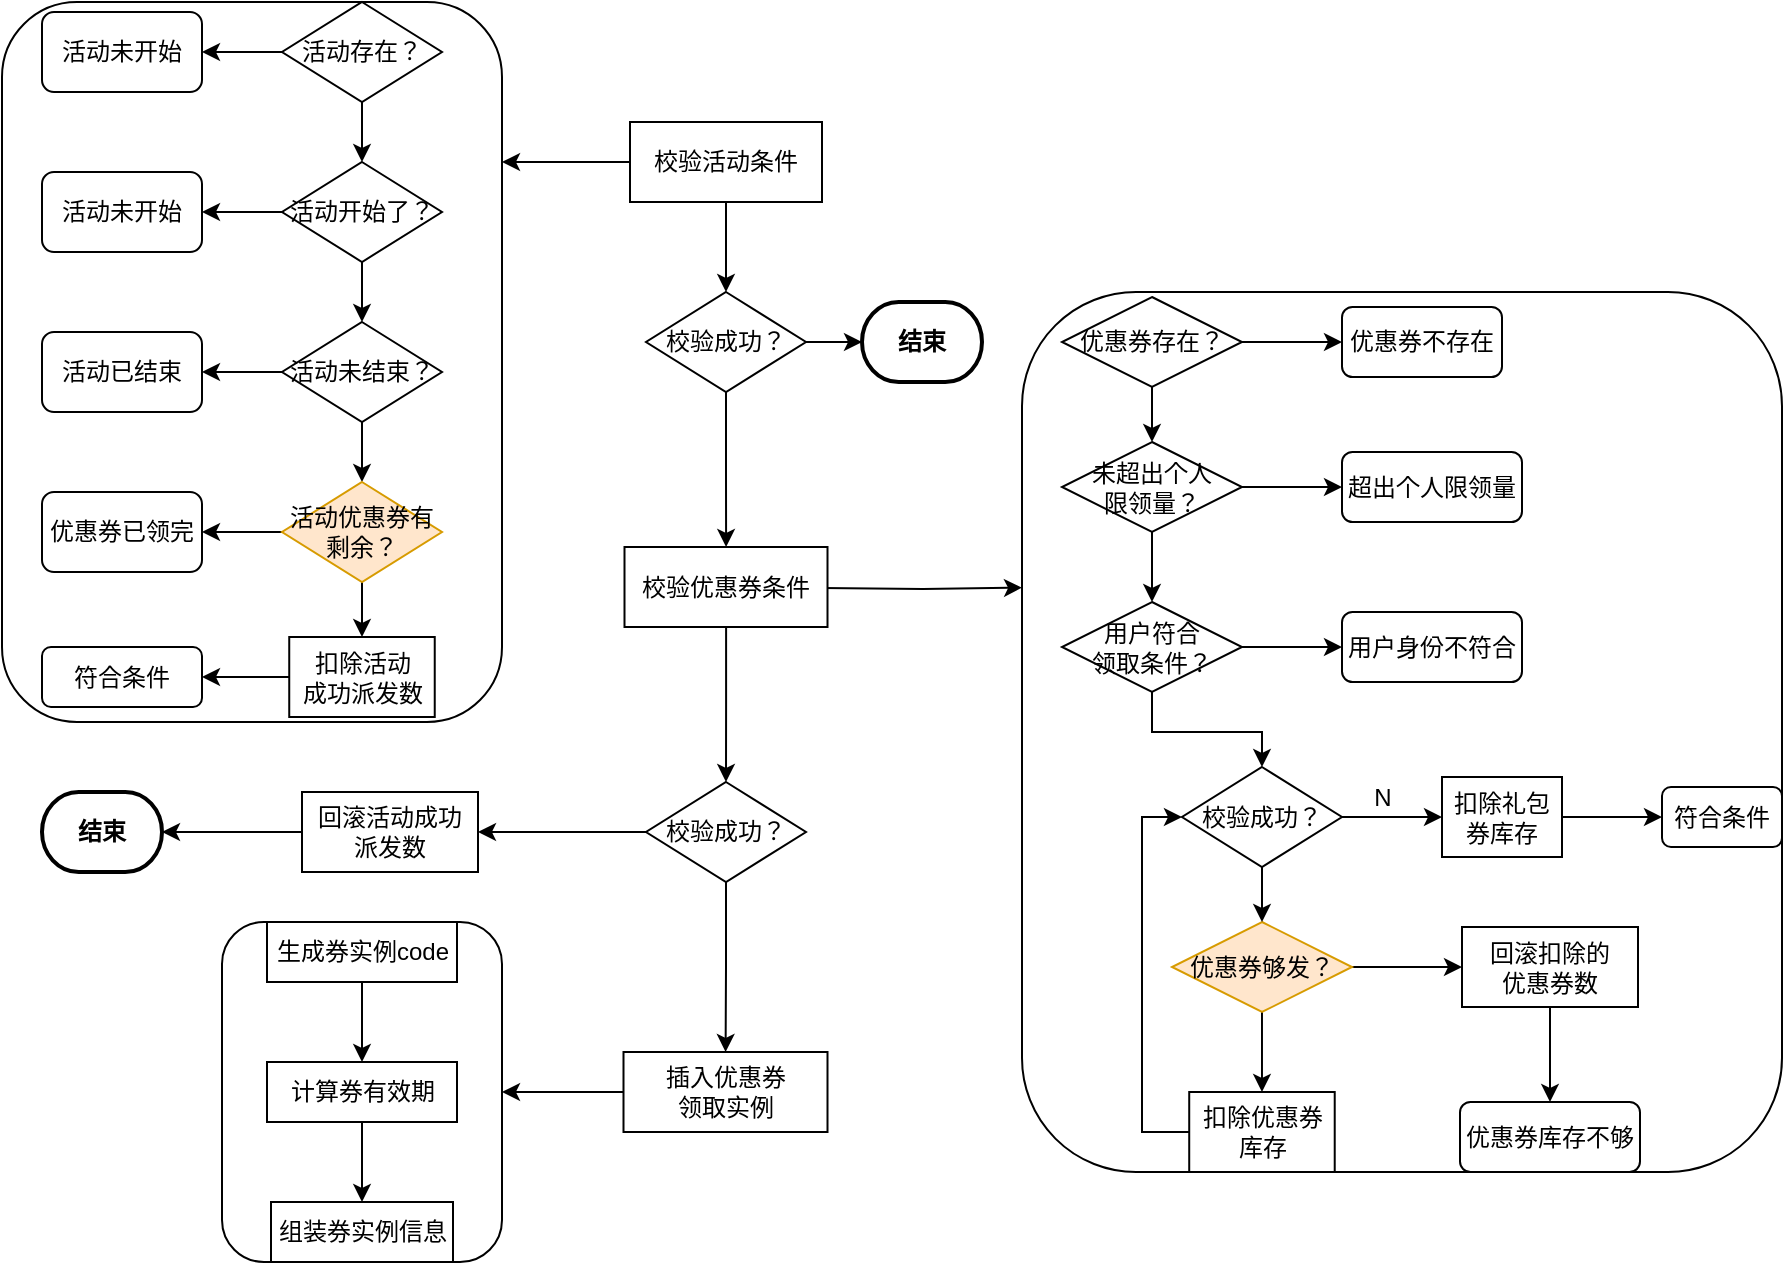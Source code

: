 <mxfile version="15.5.4" type="github">
  <diagram id="ow7R31BGY_y6WTWSQolS" name="Page-1">
    <mxGraphModel dx="866" dy="751" grid="1" gridSize="10" guides="1" tooltips="1" connect="1" arrows="1" fold="1" page="1" pageScale="1" pageWidth="827" pageHeight="1169" math="0" shadow="0">
      <root>
        <mxCell id="0" />
        <mxCell id="1" parent="0" />
        <mxCell id="NfaPqUMYmKzMsSEkXOtY-41" style="edgeStyle=orthogonalEdgeStyle;rounded=0;orthogonalLoop=1;jettySize=auto;html=1;" parent="1" source="NfaPqUMYmKzMsSEkXOtY-4" edge="1">
          <mxGeometry relative="1" as="geometry">
            <mxPoint x="250" y="80" as="targetPoint" />
          </mxGeometry>
        </mxCell>
        <mxCell id="NfaPqUMYmKzMsSEkXOtY-90" style="edgeStyle=orthogonalEdgeStyle;rounded=0;orthogonalLoop=1;jettySize=auto;html=1;entryX=0.5;entryY=0;entryDx=0;entryDy=0;" parent="1" source="NfaPqUMYmKzMsSEkXOtY-4" target="NfaPqUMYmKzMsSEkXOtY-89" edge="1">
          <mxGeometry relative="1" as="geometry" />
        </mxCell>
        <mxCell id="NfaPqUMYmKzMsSEkXOtY-4" value="校验活动条件" style="rounded=0;whiteSpace=wrap;html=1;" parent="1" vertex="1">
          <mxGeometry x="314" y="60" width="96" height="40" as="geometry" />
        </mxCell>
        <mxCell id="NfaPqUMYmKzMsSEkXOtY-5" value="" style="rounded=1;whiteSpace=wrap;html=1;" parent="1" vertex="1">
          <mxGeometry width="250" height="360" as="geometry" />
        </mxCell>
        <mxCell id="NfaPqUMYmKzMsSEkXOtY-13" style="edgeStyle=orthogonalEdgeStyle;rounded=0;orthogonalLoop=1;jettySize=auto;html=1;entryX=0.5;entryY=0;entryDx=0;entryDy=0;" parent="1" source="NfaPqUMYmKzMsSEkXOtY-7" target="NfaPqUMYmKzMsSEkXOtY-8" edge="1">
          <mxGeometry relative="1" as="geometry" />
        </mxCell>
        <mxCell id="NfaPqUMYmKzMsSEkXOtY-23" style="edgeStyle=orthogonalEdgeStyle;rounded=0;orthogonalLoop=1;jettySize=auto;html=1;" parent="1" source="NfaPqUMYmKzMsSEkXOtY-7" target="NfaPqUMYmKzMsSEkXOtY-17" edge="1">
          <mxGeometry relative="1" as="geometry" />
        </mxCell>
        <mxCell id="NfaPqUMYmKzMsSEkXOtY-7" value="活动开始了？" style="rhombus;whiteSpace=wrap;html=1;" parent="1" vertex="1">
          <mxGeometry x="140" y="80" width="80" height="50" as="geometry" />
        </mxCell>
        <mxCell id="NfaPqUMYmKzMsSEkXOtY-14" style="edgeStyle=orthogonalEdgeStyle;rounded=0;orthogonalLoop=1;jettySize=auto;html=1;exitX=0.5;exitY=1;exitDx=0;exitDy=0;entryX=0.5;entryY=0;entryDx=0;entryDy=0;" parent="1" source="NfaPqUMYmKzMsSEkXOtY-8" target="NfaPqUMYmKzMsSEkXOtY-9" edge="1">
          <mxGeometry relative="1" as="geometry" />
        </mxCell>
        <mxCell id="NfaPqUMYmKzMsSEkXOtY-24" style="edgeStyle=orthogonalEdgeStyle;rounded=0;orthogonalLoop=1;jettySize=auto;html=1;entryX=1;entryY=0.5;entryDx=0;entryDy=0;" parent="1" source="NfaPqUMYmKzMsSEkXOtY-8" target="NfaPqUMYmKzMsSEkXOtY-18" edge="1">
          <mxGeometry relative="1" as="geometry" />
        </mxCell>
        <mxCell id="NfaPqUMYmKzMsSEkXOtY-8" value="活动未结束？" style="rhombus;whiteSpace=wrap;html=1;" parent="1" vertex="1">
          <mxGeometry x="140" y="160" width="80" height="50" as="geometry" />
        </mxCell>
        <mxCell id="NfaPqUMYmKzMsSEkXOtY-25" style="edgeStyle=orthogonalEdgeStyle;rounded=0;orthogonalLoop=1;jettySize=auto;html=1;" parent="1" source="NfaPqUMYmKzMsSEkXOtY-9" target="NfaPqUMYmKzMsSEkXOtY-19" edge="1">
          <mxGeometry relative="1" as="geometry" />
        </mxCell>
        <mxCell id="NfaPqUMYmKzMsSEkXOtY-105" style="edgeStyle=orthogonalEdgeStyle;rounded=0;orthogonalLoop=1;jettySize=auto;html=1;entryX=0.5;entryY=0;entryDx=0;entryDy=0;" parent="1" source="NfaPqUMYmKzMsSEkXOtY-9" target="NfaPqUMYmKzMsSEkXOtY-103" edge="1">
          <mxGeometry relative="1" as="geometry" />
        </mxCell>
        <mxCell id="NfaPqUMYmKzMsSEkXOtY-9" value="活动优惠券有剩余？" style="rhombus;whiteSpace=wrap;html=1;fillColor=#ffe6cc;strokeColor=#d79b00;" parent="1" vertex="1">
          <mxGeometry x="140" y="240" width="80" height="50" as="geometry" />
        </mxCell>
        <mxCell id="NfaPqUMYmKzMsSEkXOtY-17" value="活动未开始" style="rounded=1;whiteSpace=wrap;html=1;" parent="1" vertex="1">
          <mxGeometry x="20" y="85" width="80" height="40" as="geometry" />
        </mxCell>
        <mxCell id="NfaPqUMYmKzMsSEkXOtY-18" value="活动已结束" style="rounded=1;whiteSpace=wrap;html=1;" parent="1" vertex="1">
          <mxGeometry x="20" y="165" width="80" height="40" as="geometry" />
        </mxCell>
        <mxCell id="NfaPqUMYmKzMsSEkXOtY-19" value="优惠券已领完" style="rounded=1;whiteSpace=wrap;html=1;" parent="1" vertex="1">
          <mxGeometry x="20" y="245" width="80" height="40" as="geometry" />
        </mxCell>
        <mxCell id="NfaPqUMYmKzMsSEkXOtY-22" style="edgeStyle=orthogonalEdgeStyle;rounded=0;orthogonalLoop=1;jettySize=auto;html=1;exitX=0.5;exitY=1;exitDx=0;exitDy=0;" parent="1" source="NfaPqUMYmKzMsSEkXOtY-5" target="NfaPqUMYmKzMsSEkXOtY-5" edge="1">
          <mxGeometry relative="1" as="geometry" />
        </mxCell>
        <mxCell id="NfaPqUMYmKzMsSEkXOtY-27" value="符合条件" style="rounded=1;whiteSpace=wrap;html=1;" parent="1" vertex="1">
          <mxGeometry x="20" y="322.5" width="80" height="30" as="geometry" />
        </mxCell>
        <mxCell id="NfaPqUMYmKzMsSEkXOtY-31" style="edgeStyle=orthogonalEdgeStyle;rounded=0;orthogonalLoop=1;jettySize=auto;html=1;exitX=0.5;exitY=1;exitDx=0;exitDy=0;" parent="1" source="NfaPqUMYmKzMsSEkXOtY-5" target="NfaPqUMYmKzMsSEkXOtY-5" edge="1">
          <mxGeometry relative="1" as="geometry" />
        </mxCell>
        <mxCell id="NfaPqUMYmKzMsSEkXOtY-66" style="edgeStyle=orthogonalEdgeStyle;rounded=0;orthogonalLoop=1;jettySize=auto;html=1;entryX=0;entryY=0.336;entryDx=0;entryDy=0;entryPerimeter=0;" parent="1" target="NfaPqUMYmKzMsSEkXOtY-42" edge="1">
          <mxGeometry relative="1" as="geometry">
            <mxPoint x="500" y="293" as="targetPoint" />
            <mxPoint x="410" y="293" as="sourcePoint" />
          </mxGeometry>
        </mxCell>
        <mxCell id="NfaPqUMYmKzMsSEkXOtY-83" style="edgeStyle=orthogonalEdgeStyle;rounded=0;orthogonalLoop=1;jettySize=auto;html=1;entryX=0.5;entryY=0;entryDx=0;entryDy=0;" parent="1" source="NfaPqUMYmKzMsSEkXOtY-34" target="NfaPqUMYmKzMsSEkXOtY-82" edge="1">
          <mxGeometry relative="1" as="geometry" />
        </mxCell>
        <mxCell id="NfaPqUMYmKzMsSEkXOtY-34" value="校验优惠券条件" style="rounded=0;whiteSpace=wrap;html=1;" parent="1" vertex="1">
          <mxGeometry x="311.25" y="272.5" width="101.5" height="40" as="geometry" />
        </mxCell>
        <mxCell id="NfaPqUMYmKzMsSEkXOtY-36" style="edgeStyle=orthogonalEdgeStyle;rounded=0;orthogonalLoop=1;jettySize=auto;html=1;entryX=0.5;entryY=0;entryDx=0;entryDy=0;" parent="1" source="NfaPqUMYmKzMsSEkXOtY-35" target="NfaPqUMYmKzMsSEkXOtY-7" edge="1">
          <mxGeometry relative="1" as="geometry" />
        </mxCell>
        <mxCell id="NfaPqUMYmKzMsSEkXOtY-40" style="edgeStyle=orthogonalEdgeStyle;rounded=0;orthogonalLoop=1;jettySize=auto;html=1;" parent="1" source="NfaPqUMYmKzMsSEkXOtY-35" target="NfaPqUMYmKzMsSEkXOtY-37" edge="1">
          <mxGeometry relative="1" as="geometry" />
        </mxCell>
        <mxCell id="NfaPqUMYmKzMsSEkXOtY-35" value="活动存在？" style="rhombus;whiteSpace=wrap;html=1;" parent="1" vertex="1">
          <mxGeometry x="140" width="80" height="50" as="geometry" />
        </mxCell>
        <mxCell id="NfaPqUMYmKzMsSEkXOtY-37" value="活动未开始" style="rounded=1;whiteSpace=wrap;html=1;" parent="1" vertex="1">
          <mxGeometry x="20" y="5" width="80" height="40" as="geometry" />
        </mxCell>
        <mxCell id="NfaPqUMYmKzMsSEkXOtY-42" value="" style="rounded=1;whiteSpace=wrap;html=1;" parent="1" vertex="1">
          <mxGeometry x="510" y="145" width="380" height="440" as="geometry" />
        </mxCell>
        <mxCell id="NfaPqUMYmKzMsSEkXOtY-53" value="" style="edgeStyle=orthogonalEdgeStyle;rounded=0;orthogonalLoop=1;jettySize=auto;html=1;" parent="1" source="NfaPqUMYmKzMsSEkXOtY-43" target="NfaPqUMYmKzMsSEkXOtY-46" edge="1">
          <mxGeometry relative="1" as="geometry" />
        </mxCell>
        <mxCell id="NfaPqUMYmKzMsSEkXOtY-54" style="edgeStyle=orthogonalEdgeStyle;rounded=0;orthogonalLoop=1;jettySize=auto;html=1;" parent="1" source="NfaPqUMYmKzMsSEkXOtY-43" target="NfaPqUMYmKzMsSEkXOtY-47" edge="1">
          <mxGeometry relative="1" as="geometry" />
        </mxCell>
        <mxCell id="NfaPqUMYmKzMsSEkXOtY-43" value="优惠券存在？" style="rhombus;whiteSpace=wrap;html=1;" parent="1" vertex="1">
          <mxGeometry x="530" y="147.5" width="90" height="45" as="geometry" />
        </mxCell>
        <mxCell id="NfaPqUMYmKzMsSEkXOtY-46" value="优惠券不存在" style="rounded=1;whiteSpace=wrap;html=1;" parent="1" vertex="1">
          <mxGeometry x="670" y="152.5" width="80" height="35" as="geometry" />
        </mxCell>
        <mxCell id="NfaPqUMYmKzMsSEkXOtY-55" style="edgeStyle=orthogonalEdgeStyle;rounded=0;orthogonalLoop=1;jettySize=auto;html=1;entryX=0.5;entryY=0;entryDx=0;entryDy=0;" parent="1" source="NfaPqUMYmKzMsSEkXOtY-47" target="NfaPqUMYmKzMsSEkXOtY-49" edge="1">
          <mxGeometry relative="1" as="geometry" />
        </mxCell>
        <mxCell id="NfaPqUMYmKzMsSEkXOtY-59" style="edgeStyle=orthogonalEdgeStyle;rounded=0;orthogonalLoop=1;jettySize=auto;html=1;entryX=0;entryY=0.5;entryDx=0;entryDy=0;" parent="1" source="NfaPqUMYmKzMsSEkXOtY-47" target="NfaPqUMYmKzMsSEkXOtY-58" edge="1">
          <mxGeometry relative="1" as="geometry" />
        </mxCell>
        <mxCell id="NfaPqUMYmKzMsSEkXOtY-47" value="未超出个人&lt;br&gt;限领量？" style="rhombus;whiteSpace=wrap;html=1;" parent="1" vertex="1">
          <mxGeometry x="530" y="220" width="90" height="45" as="geometry" />
        </mxCell>
        <mxCell id="NfaPqUMYmKzMsSEkXOtY-109" style="edgeStyle=orthogonalEdgeStyle;rounded=0;orthogonalLoop=1;jettySize=auto;html=1;entryX=0.5;entryY=0;entryDx=0;entryDy=0;" parent="1" source="NfaPqUMYmKzMsSEkXOtY-48" target="NfaPqUMYmKzMsSEkXOtY-107" edge="1">
          <mxGeometry relative="1" as="geometry" />
        </mxCell>
        <mxCell id="NfaPqUMYmKzMsSEkXOtY-125" style="edgeStyle=orthogonalEdgeStyle;rounded=0;orthogonalLoop=1;jettySize=auto;html=1;" parent="1" source="NfaPqUMYmKzMsSEkXOtY-48" target="NfaPqUMYmKzMsSEkXOtY-124" edge="1">
          <mxGeometry relative="1" as="geometry" />
        </mxCell>
        <mxCell id="NfaPqUMYmKzMsSEkXOtY-48" value="优惠券够发？" style="rhombus;whiteSpace=wrap;html=1;fillColor=#ffe6cc;strokeColor=#d79b00;" parent="1" vertex="1">
          <mxGeometry x="585" y="460" width="90" height="45" as="geometry" />
        </mxCell>
        <mxCell id="NfaPqUMYmKzMsSEkXOtY-62" style="edgeStyle=orthogonalEdgeStyle;rounded=0;orthogonalLoop=1;jettySize=auto;html=1;entryX=0;entryY=0.5;entryDx=0;entryDy=0;" parent="1" source="NfaPqUMYmKzMsSEkXOtY-49" target="NfaPqUMYmKzMsSEkXOtY-61" edge="1">
          <mxGeometry relative="1" as="geometry" />
        </mxCell>
        <mxCell id="NfaPqUMYmKzMsSEkXOtY-115" style="edgeStyle=orthogonalEdgeStyle;rounded=0;orthogonalLoop=1;jettySize=auto;html=1;exitX=0.5;exitY=1;exitDx=0;exitDy=0;entryX=0.5;entryY=0;entryDx=0;entryDy=0;" parent="1" source="NfaPqUMYmKzMsSEkXOtY-49" target="NfaPqUMYmKzMsSEkXOtY-114" edge="1">
          <mxGeometry relative="1" as="geometry" />
        </mxCell>
        <mxCell id="NfaPqUMYmKzMsSEkXOtY-49" value="用户符合&lt;br&gt;领取条件？" style="rhombus;whiteSpace=wrap;html=1;" parent="1" vertex="1">
          <mxGeometry x="530" y="300" width="90" height="45" as="geometry" />
        </mxCell>
        <mxCell id="NfaPqUMYmKzMsSEkXOtY-50" value="符合条件" style="rounded=1;whiteSpace=wrap;html=1;" parent="1" vertex="1">
          <mxGeometry x="830" y="392.5" width="60" height="30" as="geometry" />
        </mxCell>
        <mxCell id="NfaPqUMYmKzMsSEkXOtY-58" value="超出个人限领量" style="rounded=1;whiteSpace=wrap;html=1;" parent="1" vertex="1">
          <mxGeometry x="670" y="225" width="90" height="35" as="geometry" />
        </mxCell>
        <mxCell id="NfaPqUMYmKzMsSEkXOtY-61" value="用户身份不符合" style="rounded=1;whiteSpace=wrap;html=1;" parent="1" vertex="1">
          <mxGeometry x="670" y="305" width="90" height="35" as="geometry" />
        </mxCell>
        <mxCell id="NfaPqUMYmKzMsSEkXOtY-63" value="优惠券库存不够" style="rounded=1;whiteSpace=wrap;html=1;" parent="1" vertex="1">
          <mxGeometry x="729" y="550" width="90" height="35" as="geometry" />
        </mxCell>
        <mxCell id="NfaPqUMYmKzMsSEkXOtY-79" style="edgeStyle=orthogonalEdgeStyle;rounded=0;orthogonalLoop=1;jettySize=auto;html=1;" parent="1" source="NfaPqUMYmKzMsSEkXOtY-69" target="NfaPqUMYmKzMsSEkXOtY-71" edge="1">
          <mxGeometry relative="1" as="geometry" />
        </mxCell>
        <mxCell id="NfaPqUMYmKzMsSEkXOtY-69" value="插入优惠券&lt;br&gt;领取实例" style="rounded=0;whiteSpace=wrap;html=1;" parent="1" vertex="1">
          <mxGeometry x="310.75" y="525" width="102" height="40" as="geometry" />
        </mxCell>
        <mxCell id="NfaPqUMYmKzMsSEkXOtY-71" value="&lt;span style=&quot;color: rgba(0 , 0 , 0 , 0) ; font-family: monospace ; font-size: 0px&quot;&gt;%3CmxGraphModel%3E%3Croot%3E%3CmxCell%20id%3D%220%22%2F%3E%3CmxCell%20id%3D%221%22%20parent%3D%220%22%2F%3E%3CmxCell%20id%3D%222%22%20value%3D%22%E8%AE%A1%E7%AE%97%E5%88%B8%E6%9C%89%E6%95%88%E6%9C%9F%22%20style%3D%22rounded%3D0%3BwhiteSpace%3Dwrap%3Bhtml%3D1%3B%22%20vertex%3D%221%22%20parent%3D%221%22%3E%3CmxGeometry%20x%3D%2270%22%20y%3D%22430%22%20width%3D%2295%22%20height%3D%2230%22%20as%3D%22geometry%22%2F%3E%3C%2FmxCell%3E%3C%2Froot%3E%3C%2FmxGraphModel%3E&lt;/span&gt;" style="rounded=1;whiteSpace=wrap;html=1;" parent="1" vertex="1">
          <mxGeometry x="110" y="460" width="140" height="170" as="geometry" />
        </mxCell>
        <mxCell id="NfaPqUMYmKzMsSEkXOtY-78" style="edgeStyle=orthogonalEdgeStyle;rounded=0;orthogonalLoop=1;jettySize=auto;html=1;" parent="1" source="NfaPqUMYmKzMsSEkXOtY-72" target="NfaPqUMYmKzMsSEkXOtY-73" edge="1">
          <mxGeometry relative="1" as="geometry" />
        </mxCell>
        <mxCell id="NfaPqUMYmKzMsSEkXOtY-72" value="生成券实例code" style="rounded=0;whiteSpace=wrap;html=1;" parent="1" vertex="1">
          <mxGeometry x="132.5" y="460" width="95" height="30" as="geometry" />
        </mxCell>
        <mxCell id="NfaPqUMYmKzMsSEkXOtY-76" style="edgeStyle=orthogonalEdgeStyle;rounded=0;orthogonalLoop=1;jettySize=auto;html=1;" parent="1" source="NfaPqUMYmKzMsSEkXOtY-73" target="NfaPqUMYmKzMsSEkXOtY-74" edge="1">
          <mxGeometry relative="1" as="geometry" />
        </mxCell>
        <mxCell id="NfaPqUMYmKzMsSEkXOtY-73" value="计算券有效期" style="rounded=0;whiteSpace=wrap;html=1;" parent="1" vertex="1">
          <mxGeometry x="132.5" y="530" width="95" height="30" as="geometry" />
        </mxCell>
        <mxCell id="NfaPqUMYmKzMsSEkXOtY-74" value="组装券实例信息" style="rounded=0;whiteSpace=wrap;html=1;" parent="1" vertex="1">
          <mxGeometry x="134.5" y="600" width="91" height="30" as="geometry" />
        </mxCell>
        <mxCell id="NfaPqUMYmKzMsSEkXOtY-88" style="edgeStyle=orthogonalEdgeStyle;rounded=0;orthogonalLoop=1;jettySize=auto;html=1;entryX=1;entryY=0.5;entryDx=0;entryDy=0;" parent="1" source="NfaPqUMYmKzMsSEkXOtY-82" target="NfaPqUMYmKzMsSEkXOtY-86" edge="1">
          <mxGeometry relative="1" as="geometry" />
        </mxCell>
        <mxCell id="NfaPqUMYmKzMsSEkXOtY-92" style="edgeStyle=orthogonalEdgeStyle;rounded=0;orthogonalLoop=1;jettySize=auto;html=1;" parent="1" source="NfaPqUMYmKzMsSEkXOtY-82" target="NfaPqUMYmKzMsSEkXOtY-69" edge="1">
          <mxGeometry relative="1" as="geometry" />
        </mxCell>
        <mxCell id="NfaPqUMYmKzMsSEkXOtY-82" value="校验成功？" style="rhombus;whiteSpace=wrap;html=1;" parent="1" vertex="1">
          <mxGeometry x="322" y="390" width="80" height="50" as="geometry" />
        </mxCell>
        <mxCell id="NfaPqUMYmKzMsSEkXOtY-94" style="edgeStyle=orthogonalEdgeStyle;rounded=0;orthogonalLoop=1;jettySize=auto;html=1;entryX=1;entryY=0.5;entryDx=0;entryDy=0;entryPerimeter=0;" parent="1" source="NfaPqUMYmKzMsSEkXOtY-86" target="NfaPqUMYmKzMsSEkXOtY-98" edge="1">
          <mxGeometry relative="1" as="geometry">
            <mxPoint x="80" y="415" as="targetPoint" />
          </mxGeometry>
        </mxCell>
        <mxCell id="NfaPqUMYmKzMsSEkXOtY-86" value="回滚活动成功&lt;br&gt;派发数" style="rounded=0;whiteSpace=wrap;html=1;" parent="1" vertex="1">
          <mxGeometry x="150" y="395" width="88" height="40" as="geometry" />
        </mxCell>
        <mxCell id="NfaPqUMYmKzMsSEkXOtY-91" style="edgeStyle=orthogonalEdgeStyle;rounded=0;orthogonalLoop=1;jettySize=auto;html=1;" parent="1" source="NfaPqUMYmKzMsSEkXOtY-89" target="NfaPqUMYmKzMsSEkXOtY-34" edge="1">
          <mxGeometry relative="1" as="geometry" />
        </mxCell>
        <mxCell id="NfaPqUMYmKzMsSEkXOtY-96" style="edgeStyle=orthogonalEdgeStyle;rounded=0;orthogonalLoop=1;jettySize=auto;html=1;entryX=0;entryY=0.5;entryDx=0;entryDy=0;entryPerimeter=0;" parent="1" source="NfaPqUMYmKzMsSEkXOtY-89" target="NfaPqUMYmKzMsSEkXOtY-99" edge="1">
          <mxGeometry relative="1" as="geometry">
            <mxPoint x="430" y="170" as="targetPoint" />
          </mxGeometry>
        </mxCell>
        <mxCell id="NfaPqUMYmKzMsSEkXOtY-89" value="校验成功？" style="rhombus;whiteSpace=wrap;html=1;" parent="1" vertex="1">
          <mxGeometry x="322" y="145" width="80" height="50" as="geometry" />
        </mxCell>
        <mxCell id="NfaPqUMYmKzMsSEkXOtY-98" value="结束" style="strokeWidth=2;html=1;shape=mxgraph.flowchart.terminator;whiteSpace=wrap;fontStyle=1" parent="1" vertex="1">
          <mxGeometry x="20" y="395" width="60" height="40" as="geometry" />
        </mxCell>
        <mxCell id="NfaPqUMYmKzMsSEkXOtY-99" value="结束" style="strokeWidth=2;html=1;shape=mxgraph.flowchart.terminator;whiteSpace=wrap;fontStyle=1" parent="1" vertex="1">
          <mxGeometry x="430" y="150" width="60" height="40" as="geometry" />
        </mxCell>
        <mxCell id="NfaPqUMYmKzMsSEkXOtY-106" style="edgeStyle=orthogonalEdgeStyle;rounded=0;orthogonalLoop=1;jettySize=auto;html=1;entryX=1;entryY=0.5;entryDx=0;entryDy=0;" parent="1" source="NfaPqUMYmKzMsSEkXOtY-103" target="NfaPqUMYmKzMsSEkXOtY-27" edge="1">
          <mxGeometry relative="1" as="geometry" />
        </mxCell>
        <mxCell id="NfaPqUMYmKzMsSEkXOtY-103" value="扣除活动&lt;br&gt;成功派发数" style="rounded=0;whiteSpace=wrap;html=1;" parent="1" vertex="1">
          <mxGeometry x="143.62" y="317.5" width="72.75" height="40" as="geometry" />
        </mxCell>
        <mxCell id="NfaPqUMYmKzMsSEkXOtY-118" style="edgeStyle=orthogonalEdgeStyle;rounded=0;orthogonalLoop=1;jettySize=auto;html=1;entryX=0;entryY=0.5;entryDx=0;entryDy=0;" parent="1" source="NfaPqUMYmKzMsSEkXOtY-107" target="NfaPqUMYmKzMsSEkXOtY-114" edge="1">
          <mxGeometry relative="1" as="geometry">
            <Array as="points">
              <mxPoint x="570" y="565" />
              <mxPoint x="570" y="408" />
            </Array>
          </mxGeometry>
        </mxCell>
        <mxCell id="NfaPqUMYmKzMsSEkXOtY-107" value="扣除优惠券库存" style="rounded=0;whiteSpace=wrap;html=1;" parent="1" vertex="1">
          <mxGeometry x="593.61" y="545" width="72.75" height="40" as="geometry" />
        </mxCell>
        <mxCell id="NfaPqUMYmKzMsSEkXOtY-123" style="edgeStyle=orthogonalEdgeStyle;rounded=0;orthogonalLoop=1;jettySize=auto;html=1;entryX=0;entryY=0.5;entryDx=0;entryDy=0;" parent="1" source="NfaPqUMYmKzMsSEkXOtY-108" target="NfaPqUMYmKzMsSEkXOtY-50" edge="1">
          <mxGeometry relative="1" as="geometry" />
        </mxCell>
        <mxCell id="NfaPqUMYmKzMsSEkXOtY-108" value="扣除礼包券库存" style="rounded=0;whiteSpace=wrap;html=1;" parent="1" vertex="1">
          <mxGeometry x="720" y="387.5" width="60" height="40" as="geometry" />
        </mxCell>
        <mxCell id="NfaPqUMYmKzMsSEkXOtY-116" style="edgeStyle=orthogonalEdgeStyle;rounded=0;orthogonalLoop=1;jettySize=auto;html=1;entryX=0.5;entryY=0;entryDx=0;entryDy=0;" parent="1" source="NfaPqUMYmKzMsSEkXOtY-114" target="NfaPqUMYmKzMsSEkXOtY-48" edge="1">
          <mxGeometry relative="1" as="geometry" />
        </mxCell>
        <mxCell id="NfaPqUMYmKzMsSEkXOtY-119" style="edgeStyle=orthogonalEdgeStyle;rounded=0;orthogonalLoop=1;jettySize=auto;html=1;entryX=0;entryY=0.5;entryDx=0;entryDy=0;" parent="1" source="NfaPqUMYmKzMsSEkXOtY-114" target="NfaPqUMYmKzMsSEkXOtY-108" edge="1">
          <mxGeometry relative="1" as="geometry" />
        </mxCell>
        <mxCell id="NfaPqUMYmKzMsSEkXOtY-114" value="校验成功？" style="rhombus;whiteSpace=wrap;html=1;" parent="1" vertex="1">
          <mxGeometry x="589.99" y="382.5" width="80" height="50" as="geometry" />
        </mxCell>
        <mxCell id="NfaPqUMYmKzMsSEkXOtY-121" value="N" style="text;html=1;align=center;verticalAlign=middle;resizable=0;points=[];autosize=1;strokeColor=none;fillColor=none;" parent="1" vertex="1">
          <mxGeometry x="680" y="387.5" width="20" height="20" as="geometry" />
        </mxCell>
        <mxCell id="NfaPqUMYmKzMsSEkXOtY-126" style="edgeStyle=orthogonalEdgeStyle;rounded=0;orthogonalLoop=1;jettySize=auto;html=1;entryX=0.5;entryY=0;entryDx=0;entryDy=0;" parent="1" source="NfaPqUMYmKzMsSEkXOtY-124" target="NfaPqUMYmKzMsSEkXOtY-63" edge="1">
          <mxGeometry relative="1" as="geometry" />
        </mxCell>
        <mxCell id="NfaPqUMYmKzMsSEkXOtY-124" value="回滚扣除的&lt;br&gt;优惠券数" style="rounded=0;whiteSpace=wrap;html=1;" parent="1" vertex="1">
          <mxGeometry x="730" y="462.5" width="88" height="40" as="geometry" />
        </mxCell>
      </root>
    </mxGraphModel>
  </diagram>
</mxfile>
